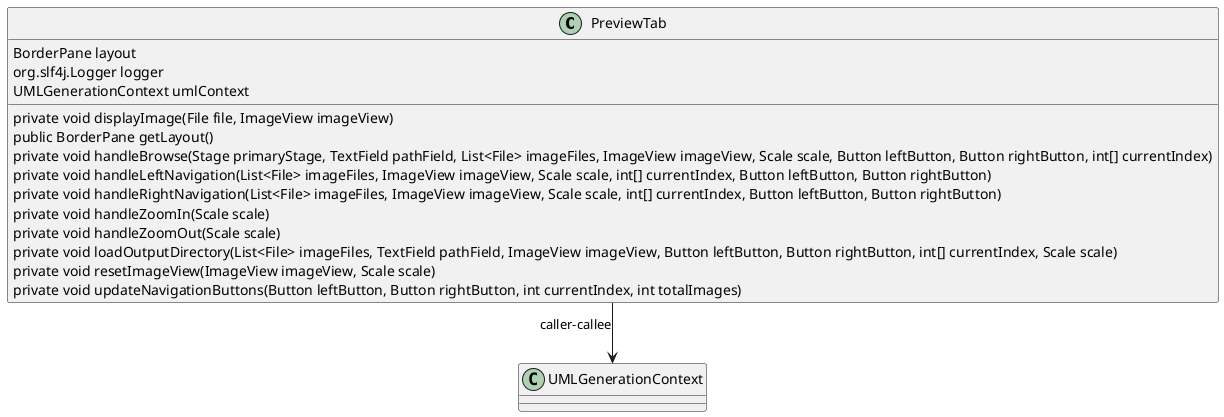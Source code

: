 @startuml
skinparam linetype Ortho
class PreviewTab {
    BorderPane layout
    org.slf4j.Logger logger
    UMLGenerationContext umlContext
    private void displayImage(File file, ImageView imageView)
    public BorderPane getLayout()
    private void handleBrowse(Stage primaryStage, TextField pathField, List<File> imageFiles, ImageView imageView, Scale scale, Button leftButton, Button rightButton, int[] currentIndex)
    private void handleLeftNavigation(List<File> imageFiles, ImageView imageView, Scale scale, int[] currentIndex, Button leftButton, Button rightButton)
    private void handleRightNavigation(List<File> imageFiles, ImageView imageView, Scale scale, int[] currentIndex, Button leftButton, Button rightButton)
    private void handleZoomIn(Scale scale)
    private void handleZoomOut(Scale scale)
    private void loadOutputDirectory(List<File> imageFiles, TextField pathField, ImageView imageView, Button leftButton, Button rightButton, int[] currentIndex, Scale scale)
    private void resetImageView(ImageView imageView, Scale scale)
    private void updateNavigationButtons(Button leftButton, Button rightButton, int currentIndex, int totalImages)
}
PreviewTab --> UMLGenerationContext : caller-callee
@enduml
